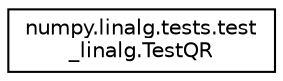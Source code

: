 digraph "Graphical Class Hierarchy"
{
 // LATEX_PDF_SIZE
  edge [fontname="Helvetica",fontsize="10",labelfontname="Helvetica",labelfontsize="10"];
  node [fontname="Helvetica",fontsize="10",shape=record];
  rankdir="LR";
  Node0 [label="numpy.linalg.tests.test\l_linalg.TestQR",height=0.2,width=0.4,color="black", fillcolor="white", style="filled",URL="$classnumpy_1_1linalg_1_1tests_1_1test__linalg_1_1TestQR.html",tooltip=" "];
}
